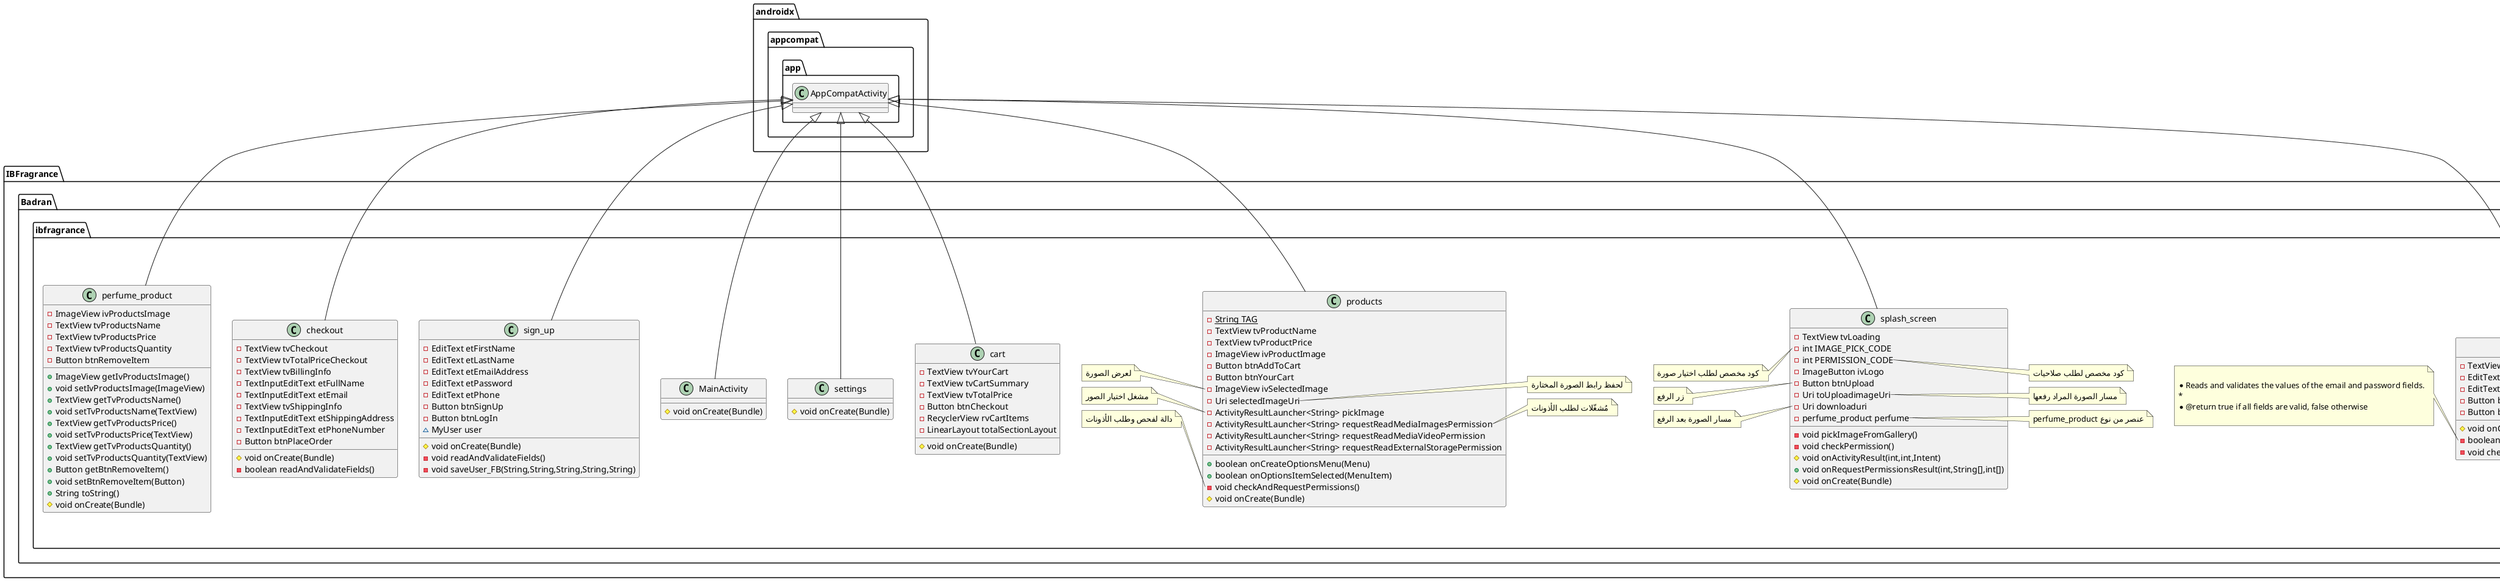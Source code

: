 @startuml
class IBFragrance.Badran.ibfragrance.cart {
- TextView tvYourCart
- TextView tvCartSummary
- TextView tvTotalPrice
- Button btnCheckout
- RecyclerView rvCartItems
- LinearLayout totalSectionLayout
# void onCreate(Bundle)
}


class IBFragrance.Badran.ibfragrance.settings {
# void onCreate(Bundle)
}

class IBFragrance.Badran.ibfragrance.data.MyUser {
- String firstName
- String lastName
- String email
- String password
- String phone
- String id
+ String getFirstName()
+ void setFirstName(String)
+ String getLastName()
+ void setLastName(String)
+ String getEmail()
+ void setEmail(String)
+ String getPassword()
+ void setPassword(String)
+ String getPhone()
+ void setPhone(String)
+ String getID()
+ void setID(String)
+ String toString()
}

note left of IBFragrance.Badran.ibfragrance.data.MyUser::getFirstName()
 Getters and Setters
end note
note right of IBFragrance.Badran.ibfragrance.data.MyUser::toString()
 toString method
end note

class IBFragrance.Badran.ibfragrance.MainActivity {
# void onCreate(Bundle)
}

class IBFragrance.Badran.ibfragrance.log_in {
- TextView tvLoginTitle
- EditText etEmailAddress
- EditText etPasswordLogin
- Button btnLogIn
- Button btnForgotPassword
# void onCreate(Bundle)
- boolean readAndValidateFieldsValues()
- void checkEmailPassw_FB()
}

note left of IBFragrance.Badran.ibfragrance.log_in::readAndValidateFieldsValues()

     * Reads and validates the values of the email and password fields.
     *
     * @return true if all fields are valid, false otherwise
     
end note
note right of IBFragrance.Badran.ibfragrance.log_in::checkEmailPassw_FB()

     * Checks the email and password fields against Firebase Authentication.
     
end note

class IBFragrance.Badran.ibfragrance.sign_up {
- EditText etFirstName
- EditText etLastName
- EditText etEmailAddress
- EditText etPassword
- EditText etPhone
- Button btnSignUp
- Button btnLogIn
~ MyUser user
# void onCreate(Bundle)
- void readAndValidateFields()
- void saveUser_FB(String,String,String,String,String)
}


class IBFragrance.Badran.ibfragrance.splash_screen {
- TextView tvLoading
- int IMAGE_PICK_CODE
- int PERMISSION_CODE
- ImageButton ivLogo
- Button btnUpload
- Uri toUploadimageUri
- Uri downloaduri
- perfume_product perfume
- void pickImageFromGallery()
- void checkPermission()
# void onActivityResult(int,int,Intent)
+ void onRequestPermissionsResult(int,String[],int[])
# void onCreate(Bundle)
}
note left of IBFragrance.Badran.ibfragrance.splash_screen::IMAGE_PICK_CODE
 كود مخصص لطلب اختيار صورة
end note
note right of IBFragrance.Badran.ibfragrance.splash_screen::PERMISSION_CODE
 كود مخصص لطلب صلاحيات
end note
note left of IBFragrance.Badran.ibfragrance.splash_screen::btnUpload
 زر الرفع
end note
note right of IBFragrance.Badran.ibfragrance.splash_screen::toUploadimageUri
 مسار الصورة المراد رفعها
end note
note left of IBFragrance.Badran.ibfragrance.splash_screen::downloaduri
 مسار الصورة بعد الرفع
end note
note right of IBFragrance.Badran.ibfragrance.splash_screen::perfume
 عنصر من نوع perfume_product
end note


class IBFragrance.Badran.ibfragrance.checkout {
- TextView tvCheckout
- TextView tvTotalPriceCheckout
- TextView tvBillingInfo
- TextInputEditText etFullName
- TextInputEditText etEmail
- TextView tvShippingInfo
- TextInputEditText etShippingAddress
- TextInputEditText etPhoneNumber
- Button btnPlaceOrder
# void onCreate(Bundle)
- boolean readAndValidateFields()
}


class IBFragrance.Badran.ibfragrance.products {
- {static} String TAG
- TextView tvProductName
- TextView tvProductPrice
- ImageView ivProductImage
- Button btnAddToCart
- Button btnYourCart
- ImageView ivSelectedImage
- Uri selectedImageUri
- ActivityResultLauncher<String> pickImage
- ActivityResultLauncher<String> requestReadMediaImagesPermission
- ActivityResultLauncher<String> requestReadMediaVideoPermission
- ActivityResultLauncher<String> requestReadExternalStoragePermission
+ boolean onCreateOptionsMenu(Menu)
+ boolean onOptionsItemSelected(MenuItem)
- void checkAndRequestPermissions()
# void onCreate(Bundle)
}
note left of IBFragrance.Badran.ibfragrance.products::ivSelectedImage
 لعرض الصورة
end note
note right of IBFragrance.Badran.ibfragrance.products::selectedImageUri
 لحفظ رابط الصورة المختارة
end note
note left of IBFragrance.Badran.ibfragrance.products::pickImage
 مشغل اختيار الصور
end note
note right of IBFragrance.Badran.ibfragrance.products::requestReadMediaImagesPermission
 مُشغّلات لطلب الأذونات
end note

note left of IBFragrance.Badran.ibfragrance.products::checkAndRequestPermissions()
 دالة لفحص وطلب الأذونات
end note

class IBFragrance.Badran.ibfragrance.perfume_product {
- ImageView ivProductsImage
- TextView tvProductsName
- TextView tvProductsPrice
- TextView tvProductsQuantity
- Button btnRemoveItem
+ ImageView getIvProductsImage()
+ void setIvProductsImage(ImageView)
+ TextView getTvProductsName()
+ void setTvProductsName(TextView)
+ TextView getTvProductsPrice()
+ void setTvProductsPrice(TextView)
+ TextView getTvProductsQuantity()
+ void setTvProductsQuantity(TextView)
+ Button getBtnRemoveItem()
+ void setBtnRemoveItem(Button)
+ String toString()
# void onCreate(Bundle)
}




androidx.appcompat.app.AppCompatActivity <|-- IBFragrance.Badran.ibfragrance.cart
androidx.appcompat.app.AppCompatActivity <|-- IBFragrance.Badran.ibfragrance.settings
androidx.appcompat.app.AppCompatActivity <|-- IBFragrance.Badran.ibfragrance.MainActivity
androidx.appcompat.app.AppCompatActivity <|-- IBFragrance.Badran.ibfragrance.log_in
androidx.appcompat.app.AppCompatActivity <|-- IBFragrance.Badran.ibfragrance.sign_up
androidx.appcompat.app.AppCompatActivity <|-- IBFragrance.Badran.ibfragrance.splash_screen
androidx.appcompat.app.AppCompatActivity <|-- IBFragrance.Badran.ibfragrance.checkout
androidx.appcompat.app.AppCompatActivity <|-- IBFragrance.Badran.ibfragrance.products
androidx.appcompat.app.AppCompatActivity <|-- IBFragrance.Badran.ibfragrance.perfume_product
@enduml